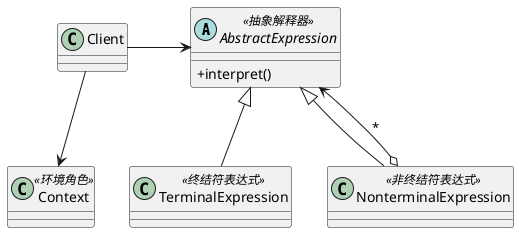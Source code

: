 @startuml
skinparam classAttributeIconSize 0
abstract class AbstractExpression <<抽象解释器>> {
    +interpret()
}
class TerminalExpression <<终结符表达式>>
class NonterminalExpression <<非终结符表达式>>
class Context <<环境角色>>

Client --> Context
Client -> AbstractExpression
AbstractExpression <|-- TerminalExpression
AbstractExpression <|-- NonterminalExpression
AbstractExpression <--o NonterminalExpression:*
@enduml